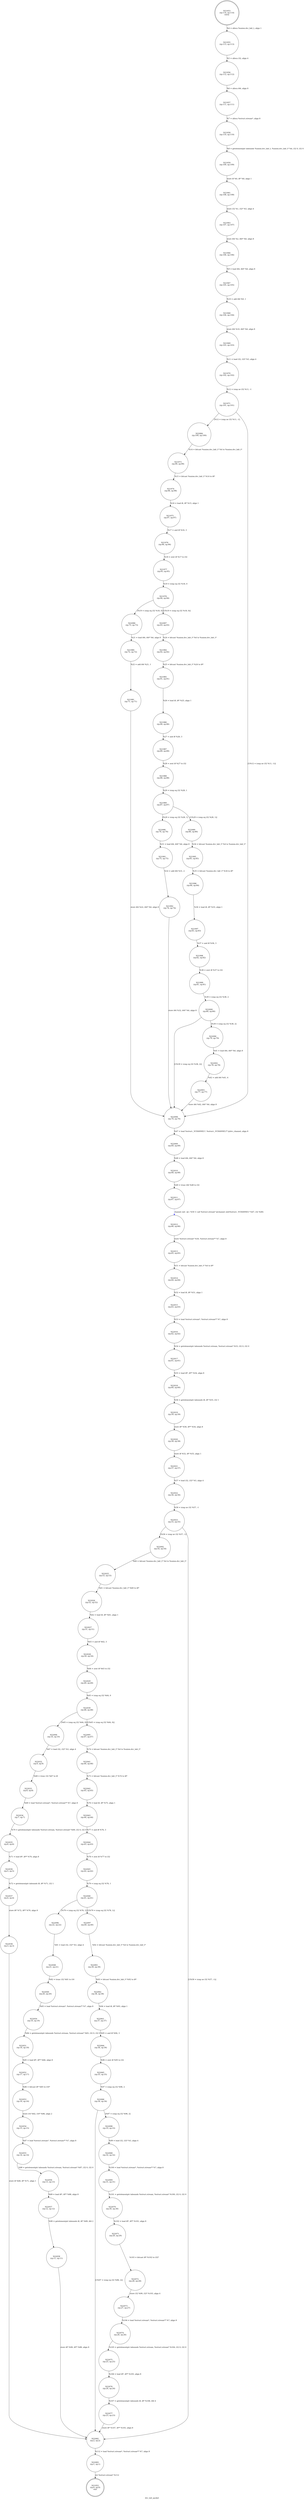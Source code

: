 digraph dvc_init_packet {
label="dvc_init_packet"
21952 [label="N21952\n(rp:0, ep:0)\nexit", shape="doublecircle"]
21953 [label="N21953\n(rp:114, ep:114)\nentry", shape="doublecircle"]
21953 -> 21955 [label="%4 = alloca %union.dvc_hdr_t, align 1"]
21955 [label="N21955\n(rp:113, ep:113)", shape="circle"]
21955 -> 21956 [label="%5 = alloca i32, align 4"]
21956 [label="N21956\n(rp:112, ep:112)", shape="circle"]
21956 -> 21957 [label="%6 = alloca i64, align 8"]
21957 [label="N21957\n(rp:111, ep:111)", shape="circle"]
21957 -> 21958 [label="%7 = alloca %struct.stream*, align 8"]
21958 [label="N21958\n(rp:110, ep:110)", shape="circle"]
21958 -> 21959 [label="%8 = getelementptr inbounds %union.dvc_hdr_t, %union.dvc_hdr_t* %4, i32 0, i32 0"]
21959 [label="N21959\n(rp:109, ep:109)", shape="circle"]
21959 -> 21961 [label="store i8 %0, i8* %8, align 1"]
21961 [label="N21961\n(rp:108, ep:108)", shape="circle"]
21961 -> 21963 [label="store i32 %1, i32* %5, align 4"]
21963 [label="N21963\n(rp:107, ep:107)", shape="circle"]
21963 -> 21966 [label="store i64 %2, i64* %6, align 8"]
21966 [label="N21966\n(rp:106, ep:106)", shape="circle"]
21966 -> 21967 [label="%9 = load i64, i64* %6, align 8"]
21967 [label="N21967\n(rp:105, ep:105)", shape="circle"]
21967 -> 21968 [label="%10 = add i64 %9, 1"]
21968 [label="N21968\n(rp:104, ep:104)", shape="circle"]
21968 -> 21969 [label="store i64 %10, i64* %6, align 8"]
21969 [label="N21969\n(rp:103, ep:103)", shape="circle"]
21969 -> 21970 [label="%11 = load i32, i32* %5, align 4"]
21970 [label="N21970\n(rp:102, ep:102)", shape="circle"]
21970 -> 21971 [label="%12 = icmp ne i32 %11, -1"]
21971 [label="N21971\n(rp:101, ep:101)", shape="circle"]
21971 -> 22084 [label="[%12 = icmp ne i32 %11, -1]"]
21971 -> 22008 [label="[!(%12 = icmp ne i32 %11, -1)]"]
21973 [label="N21973\n(rp:99, ep:99)", shape="circle"]
21973 -> 21974 [label="%15 = bitcast %union.dvc_hdr_t* %14 to i8*"]
21974 [label="N21974\n(rp:98, ep:98)", shape="circle"]
21974 -> 21975 [label="%16 = load i8, i8* %15, align 1"]
21975 [label="N21975\n(rp:97, ep:97)", shape="circle"]
21975 -> 21976 [label="%17 = and i8 %16, 3"]
21976 [label="N21976\n(rp:96, ep:96)", shape="circle"]
21976 -> 21977 [label="%18 = zext i8 %17 to i32"]
21977 [label="N21977\n(rp:95, ep:95)", shape="circle"]
21977 -> 21978 [label="%19 = icmp eq i32 %18, 0"]
21978 [label="N21978\n(rp:94, ep:94)", shape="circle"]
21978 -> 22086 [label="[%19 = icmp eq i32 %18, 0]"]
21978 -> 22087 [label="[!(%19 = icmp eq i32 %18, 0)]"]
21980 [label="N21980\n(rp:72, ep:72)", shape="circle"]
21980 -> 21981 [label="%22 = add i64 %21, 1"]
21981 [label="N21981\n(rp:71, ep:71)", shape="circle"]
21981 -> 22008 [label="store i64 %22, i64* %6, align 8"]
21984 [label="N21984\n(rp:92, ep:92)", shape="circle"]
21984 -> 21985 [label="%25 = bitcast %union.dvc_hdr_t* %24 to i8*"]
21985 [label="N21985\n(rp:91, ep:91)", shape="circle"]
21985 -> 21986 [label="%26 = load i8, i8* %25, align 1"]
21986 [label="N21986\n(rp:90, ep:90)", shape="circle"]
21986 -> 21987 [label="%27 = and i8 %26, 3"]
21987 [label="N21987\n(rp:89, ep:89)", shape="circle"]
21987 -> 21988 [label="%28 = zext i8 %27 to i32"]
21988 [label="N21988\n(rp:88, ep:88)", shape="circle"]
21988 -> 21989 [label="%29 = icmp eq i32 %28, 1"]
21989 [label="N21989\n(rp:87, ep:87)", shape="circle"]
21989 -> 22088 [label="[%29 = icmp eq i32 %28, 1]"]
21989 -> 22089 [label="[!(%29 = icmp eq i32 %28, 1)]"]
21991 [label="N21991\n(rp:75, ep:75)", shape="circle"]
21991 -> 21992 [label="%32 = add i64 %31, 2"]
21992 [label="N21992\n(rp:74, ep:74)", shape="circle"]
21992 -> 22008 [label="store i64 %32, i64* %6, align 8"]
21995 [label="N21995\n(rp:85, ep:85)", shape="circle"]
21995 -> 21996 [label="%35 = bitcast %union.dvc_hdr_t* %34 to i8*"]
21996 [label="N21996\n(rp:84, ep:84)", shape="circle"]
21996 -> 21997 [label="%36 = load i8, i8* %35, align 1"]
21997 [label="N21997\n(rp:83, ep:83)", shape="circle"]
21997 -> 21998 [label="%37 = and i8 %36, 3"]
21998 [label="N21998\n(rp:82, ep:82)", shape="circle"]
21998 -> 21999 [label="%38 = zext i8 %37 to i32"]
21999 [label="N21999\n(rp:81, ep:81)", shape="circle"]
21999 -> 22000 [label="%39 = icmp eq i32 %38, 2"]
22000 [label="N22000\n(rp:80, ep:80)", shape="circle"]
22000 -> 22090 [label="[%39 = icmp eq i32 %38, 2]"]
22000 -> 22008 [label="[!(%39 = icmp eq i32 %38, 2)]"]
22002 [label="N22002\n(rp:78, ep:78)", shape="circle"]
22002 -> 22003 [label="%42 = add i64 %41, 4"]
22003 [label="N22003\n(rp:77, ep:77)", shape="circle"]
22003 -> 22008 [label="store i64 %42, i64* %6, align 8"]
22008 [label="N22008\n(rp:70, ep:70)", shape="circle"]
22008 -> 22009 [label="%47 = load %struct._VCHANNEL*, %struct._VCHANNEL** @dvc_channel, align 8"]
22009 [label="N22009\n(rp:69, ep:69)", shape="circle"]
22009 -> 22010 [label="%48 = load i64, i64* %6, align 8"]
22010 [label="N22010\n(rp:68, ep:68)", shape="circle"]
22010 -> 22011 [label="%49 = trunc i64 %48 to i32"]
22011 [label="N22011\n(rp:67, ep:67)", shape="circle"]
22011 -> 22012 [label="channel_init --@-- %50 = call %struct.stream* @channel_init(%struct._VCHANNEL* %47, i32 %49)", style="dashed", color="blue"]
22012 [label="N22012\n(rp:66, ep:66)", shape="circle"]
22012 -> 22013 [label="store %struct.stream* %50, %struct.stream** %7, align 8"]
22013 [label="N22013\n(rp:65, ep:65)", shape="circle"]
22013 -> 22014 [label="%51 = bitcast %union.dvc_hdr_t* %4 to i8*"]
22014 [label="N22014\n(rp:64, ep:64)", shape="circle"]
22014 -> 22015 [label="%52 = load i8, i8* %51, align 1"]
22015 [label="N22015\n(rp:63, ep:63)", shape="circle"]
22015 -> 22016 [label="%53 = load %struct.stream*, %struct.stream** %7, align 8"]
22016 [label="N22016\n(rp:62, ep:62)", shape="circle"]
22016 -> 22017 [label="%54 = getelementptr inbounds %struct.stream, %struct.stream* %53, i32 0, i32 0"]
22017 [label="N22017\n(rp:61, ep:61)", shape="circle"]
22017 -> 22018 [label="%55 = load i8*, i8** %54, align 8"]
22018 [label="N22018\n(rp:60, ep:60)", shape="circle"]
22018 -> 22019 [label="%56 = getelementptr inbounds i8, i8* %55, i32 1"]
22019 [label="N22019\n(rp:59, ep:59)", shape="circle"]
22019 -> 22020 [label="store i8* %56, i8** %54, align 8"]
22020 [label="N22020\n(rp:58, ep:58)", shape="circle"]
22020 -> 22021 [label="store i8 %52, i8* %55, align 1"]
22021 [label="N22021\n(rp:57, ep:57)", shape="circle"]
22021 -> 22022 [label="%57 = load i32, i32* %5, align 4"]
22022 [label="N22022\n(rp:56, ep:56)", shape="circle"]
22022 -> 22023 [label="%58 = icmp ne i32 %57, -1"]
22023 [label="N22023\n(rp:55, ep:55)", shape="circle"]
22023 -> 22092 [label="[%58 = icmp ne i32 %57, -1]"]
22023 -> 22082 [label="[!(%58 = icmp ne i32 %57, -1)]"]
22025 [label="N22025\n(rp:53, ep:53)", shape="circle"]
22025 -> 22026 [label="%61 = bitcast %union.dvc_hdr_t* %60 to i8*"]
22026 [label="N22026\n(rp:52, ep:52)", shape="circle"]
22026 -> 22027 [label="%62 = load i8, i8* %61, align 1"]
22027 [label="N22027\n(rp:51, ep:51)", shape="circle"]
22027 -> 22028 [label="%63 = and i8 %62, 3"]
22028 [label="N22028\n(rp:50, ep:50)", shape="circle"]
22028 -> 22029 [label="%64 = zext i8 %63 to i32"]
22029 [label="N22029\n(rp:49, ep:49)", shape="circle"]
22029 -> 22030 [label="%65 = icmp eq i32 %64, 0"]
22030 [label="N22030\n(rp:48, ep:48)", shape="circle"]
22030 -> 22094 [label="[%65 = icmp eq i32 %64, 0]"]
22030 -> 22095 [label="[!(%65 = icmp eq i32 %64, 0)]"]
22032 [label="N22032\n(rp:9, ep:9)", shape="circle"]
22032 -> 22033 [label="%68 = trunc i32 %67 to i8"]
22033 [label="N22033\n(rp:8, ep:8)", shape="circle"]
22033 -> 22034 [label="%69 = load %struct.stream*, %struct.stream** %7, align 8"]
22034 [label="N22034\n(rp:7, ep:7)", shape="circle"]
22034 -> 22035 [label="%70 = getelementptr inbounds %struct.stream, %struct.stream* %69, i32 0, i32 0"]
22035 [label="N22035\n(rp:6, ep:6)", shape="circle"]
22035 -> 22036 [label="%71 = load i8*, i8** %70, align 8"]
22036 [label="N22036\n(rp:5, ep:5)", shape="circle"]
22036 -> 22037 [label="%72 = getelementptr inbounds i8, i8* %71, i32 1"]
22037 [label="N22037\n(rp:4, ep:4)", shape="circle"]
22037 -> 22038 [label="store i8* %72, i8** %70, align 8"]
22038 [label="N22038\n(rp:3, ep:3)", shape="circle"]
22038 -> 22082 [label="store i8 %68, i8* %71, align 1"]
22041 [label="N22041\n(rp:46, ep:46)", shape="circle"]
22041 -> 22042 [label="%75 = bitcast %union.dvc_hdr_t* %74 to i8*"]
22042 [label="N22042\n(rp:45, ep:45)", shape="circle"]
22042 -> 22043 [label="%76 = load i8, i8* %75, align 1"]
22043 [label="N22043\n(rp:44, ep:44)", shape="circle"]
22043 -> 22044 [label="%77 = and i8 %76, 3"]
22044 [label="N22044\n(rp:43, ep:43)", shape="circle"]
22044 -> 22045 [label="%78 = zext i8 %77 to i32"]
22045 [label="N22045\n(rp:42, ep:42)", shape="circle"]
22045 -> 22046 [label="%79 = icmp eq i32 %78, 1"]
22046 [label="N22046\n(rp:41, ep:41)", shape="circle"]
22046 -> 22096 [label="[%79 = icmp eq i32 %78, 1]"]
22046 -> 22097 [label="[!(%79 = icmp eq i32 %78, 1)]"]
22048 [label="N22048\n(rp:21, ep:21)", shape="circle"]
22048 -> 22049 [label="%82 = trunc i32 %81 to i16"]
22049 [label="N22049\n(rp:20, ep:20)", shape="circle"]
22049 -> 22050 [label="%83 = load %struct.stream*, %struct.stream** %7, align 8"]
22050 [label="N22050\n(rp:19, ep:19)", shape="circle"]
22050 -> 22051 [label="%84 = getelementptr inbounds %struct.stream, %struct.stream* %83, i32 0, i32 0"]
22051 [label="N22051\n(rp:18, ep:18)", shape="circle"]
22051 -> 22052 [label="%85 = load i8*, i8** %84, align 8"]
22052 [label="N22052\n(rp:17, ep:17)", shape="circle"]
22052 -> 22053 [label="%86 = bitcast i8* %85 to i16*"]
22053 [label="N22053\n(rp:16, ep:16)", shape="circle"]
22053 -> 22054 [label="store i16 %82, i16* %86, align 2"]
22054 [label="N22054\n(rp:15, ep:15)", shape="circle"]
22054 -> 22055 [label="%87 = load %struct.stream*, %struct.stream** %7, align 8"]
22055 [label="N22055\n(rp:14, ep:14)", shape="circle"]
22055 -> 22056 [label="%88 = getelementptr inbounds %struct.stream, %struct.stream* %87, i32 0, i32 0"]
22056 [label="N22056\n(rp:13, ep:13)", shape="circle"]
22056 -> 22057 [label="%89 = load i8*, i8** %88, align 8"]
22057 [label="N22057\n(rp:12, ep:12)", shape="circle"]
22057 -> 22058 [label="%90 = getelementptr inbounds i8, i8* %89, i64 2"]
22058 [label="N22058\n(rp:11, ep:11)", shape="circle"]
22058 -> 22082 [label="store i8* %90, i8** %88, align 8"]
22061 [label="N22061\n(rp:39, ep:39)", shape="circle"]
22061 -> 22062 [label="%93 = bitcast %union.dvc_hdr_t* %92 to i8*"]
22062 [label="N22062\n(rp:38, ep:38)", shape="circle"]
22062 -> 22063 [label="%94 = load i8, i8* %93, align 1"]
22063 [label="N22063\n(rp:37, ep:37)", shape="circle"]
22063 -> 22064 [label="%95 = and i8 %94, 3"]
22064 [label="N22064\n(rp:36, ep:36)", shape="circle"]
22064 -> 22065 [label="%96 = zext i8 %95 to i32"]
22065 [label="N22065\n(rp:35, ep:35)", shape="circle"]
22065 -> 22066 [label="%97 = icmp eq i32 %96, 2"]
22066 [label="N22066\n(rp:34, ep:34)", shape="circle"]
22066 -> 22098 [label="[%97 = icmp eq i32 %96, 2]"]
22066 -> 22082 [label="[!(%97 = icmp eq i32 %96, 2)]"]
22068 [label="N22068\n(rp:32, ep:32)", shape="circle"]
22068 -> 22069 [label="%100 = load %struct.stream*, %struct.stream** %7, align 8"]
22069 [label="N22069\n(rp:31, ep:31)", shape="circle"]
22069 -> 22070 [label="%101 = getelementptr inbounds %struct.stream, %struct.stream* %100, i32 0, i32 0"]
22070 [label="N22070\n(rp:30, ep:30)", shape="circle"]
22070 -> 22071 [label="%102 = load i8*, i8** %101, align 8"]
22071 [label="N22071\n(rp:29, ep:29)", shape="circle"]
22071 -> 22072 [label="%103 = bitcast i8* %102 to i32*"]
22072 [label="N22072\n(rp:28, ep:28)", shape="circle"]
22072 -> 22073 [label="store i32 %99, i32* %103, align 4"]
22073 [label="N22073\n(rp:27, ep:27)", shape="circle"]
22073 -> 22074 [label="%104 = load %struct.stream*, %struct.stream** %7, align 8"]
22074 [label="N22074\n(rp:26, ep:26)", shape="circle"]
22074 -> 22075 [label="%105 = getelementptr inbounds %struct.stream, %struct.stream* %104, i32 0, i32 0"]
22075 [label="N22075\n(rp:25, ep:25)", shape="circle"]
22075 -> 22076 [label="%106 = load i8*, i8** %105, align 8"]
22076 [label="N22076\n(rp:24, ep:24)", shape="circle"]
22076 -> 22077 [label="%107 = getelementptr inbounds i8, i8* %106, i64 4"]
22077 [label="N22077\n(rp:23, ep:23)", shape="circle"]
22077 -> 22082 [label="store i8* %107, i8** %105, align 8"]
22082 [label="N22082\n(rp:2, ep:2)", shape="circle"]
22082 -> 22083 [label="%112 = load %struct.stream*, %struct.stream** %7, align 8"]
22083 [label="N22083\n(rp:1, ep:1)", shape="circle"]
22083 -> 21952 [label="ret %struct.stream* %112"]
22084 [label="N22084\n(rp:100, ep:100)", shape="circle"]
22084 -> 21973 [label="%14 = bitcast %union.dvc_hdr_t* %4 to %union.dvc_hdr_t*"]
22086 [label="N22086\n(rp:73, ep:73)", shape="circle"]
22086 -> 21980 [label="%21 = load i64, i64* %6, align 8"]
22087 [label="N22087\n(rp:93, ep:93)", shape="circle"]
22087 -> 21984 [label="%24 = bitcast %union.dvc_hdr_t* %4 to %union.dvc_hdr_t*"]
22088 [label="N22088\n(rp:76, ep:76)", shape="circle"]
22088 -> 21991 [label="%31 = load i64, i64* %6, align 8"]
22089 [label="N22089\n(rp:86, ep:86)", shape="circle"]
22089 -> 21995 [label="%34 = bitcast %union.dvc_hdr_t* %4 to %union.dvc_hdr_t*"]
22090 [label="N22090\n(rp:79, ep:79)", shape="circle"]
22090 -> 22002 [label="%41 = load i64, i64* %6, align 8"]
22092 [label="N22092\n(rp:54, ep:54)", shape="circle"]
22092 -> 22025 [label="%60 = bitcast %union.dvc_hdr_t* %4 to %union.dvc_hdr_t*"]
22094 [label="N22094\n(rp:10, ep:10)", shape="circle"]
22094 -> 22032 [label="%67 = load i32, i32* %5, align 4"]
22095 [label="N22095\n(rp:47, ep:47)", shape="circle"]
22095 -> 22041 [label="%74 = bitcast %union.dvc_hdr_t* %4 to %union.dvc_hdr_t*"]
22096 [label="N22096\n(rp:22, ep:22)", shape="circle"]
22096 -> 22048 [label="%81 = load i32, i32* %5, align 4"]
22097 [label="N22097\n(rp:40, ep:40)", shape="circle"]
22097 -> 22061 [label="%92 = bitcast %union.dvc_hdr_t* %4 to %union.dvc_hdr_t*"]
22098 [label="N22098\n(rp:33, ep:33)", shape="circle"]
22098 -> 22068 [label="%99 = load i32, i32* %5, align 4"]
}
